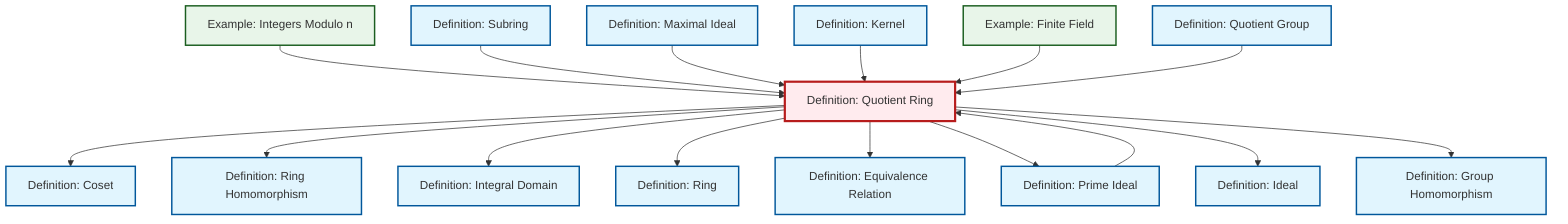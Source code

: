 graph TD
    classDef definition fill:#e1f5fe,stroke:#01579b,stroke-width:2px
    classDef theorem fill:#f3e5f5,stroke:#4a148c,stroke-width:2px
    classDef axiom fill:#fff3e0,stroke:#e65100,stroke-width:2px
    classDef example fill:#e8f5e9,stroke:#1b5e20,stroke-width:2px
    classDef current fill:#ffebee,stroke:#b71c1c,stroke-width:3px
    def-ideal["Definition: Ideal"]:::definition
    def-equivalence-relation["Definition: Equivalence Relation"]:::definition
    def-subring["Definition: Subring"]:::definition
    ex-quotient-integers-mod-n["Example: Integers Modulo n"]:::example
    def-quotient-group["Definition: Quotient Group"]:::definition
    def-kernel["Definition: Kernel"]:::definition
    def-maximal-ideal["Definition: Maximal Ideal"]:::definition
    def-ring-homomorphism["Definition: Ring Homomorphism"]:::definition
    def-homomorphism["Definition: Group Homomorphism"]:::definition
    def-prime-ideal["Definition: Prime Ideal"]:::definition
    ex-finite-field["Example: Finite Field"]:::example
    def-integral-domain["Definition: Integral Domain"]:::definition
    def-ring["Definition: Ring"]:::definition
    def-quotient-ring["Definition: Quotient Ring"]:::definition
    def-coset["Definition: Coset"]:::definition
    def-quotient-ring --> def-coset
    def-quotient-ring --> def-ring-homomorphism
    def-quotient-ring --> def-integral-domain
    def-quotient-ring --> def-ring
    ex-quotient-integers-mod-n --> def-quotient-ring
    def-quotient-ring --> def-equivalence-relation
    def-subring --> def-quotient-ring
    def-maximal-ideal --> def-quotient-ring
    def-kernel --> def-quotient-ring
    def-quotient-ring --> def-prime-ideal
    ex-finite-field --> def-quotient-ring
    def-quotient-ring --> def-ideal
    def-quotient-group --> def-quotient-ring
    def-quotient-ring --> def-homomorphism
    def-prime-ideal --> def-quotient-ring
    class def-quotient-ring current